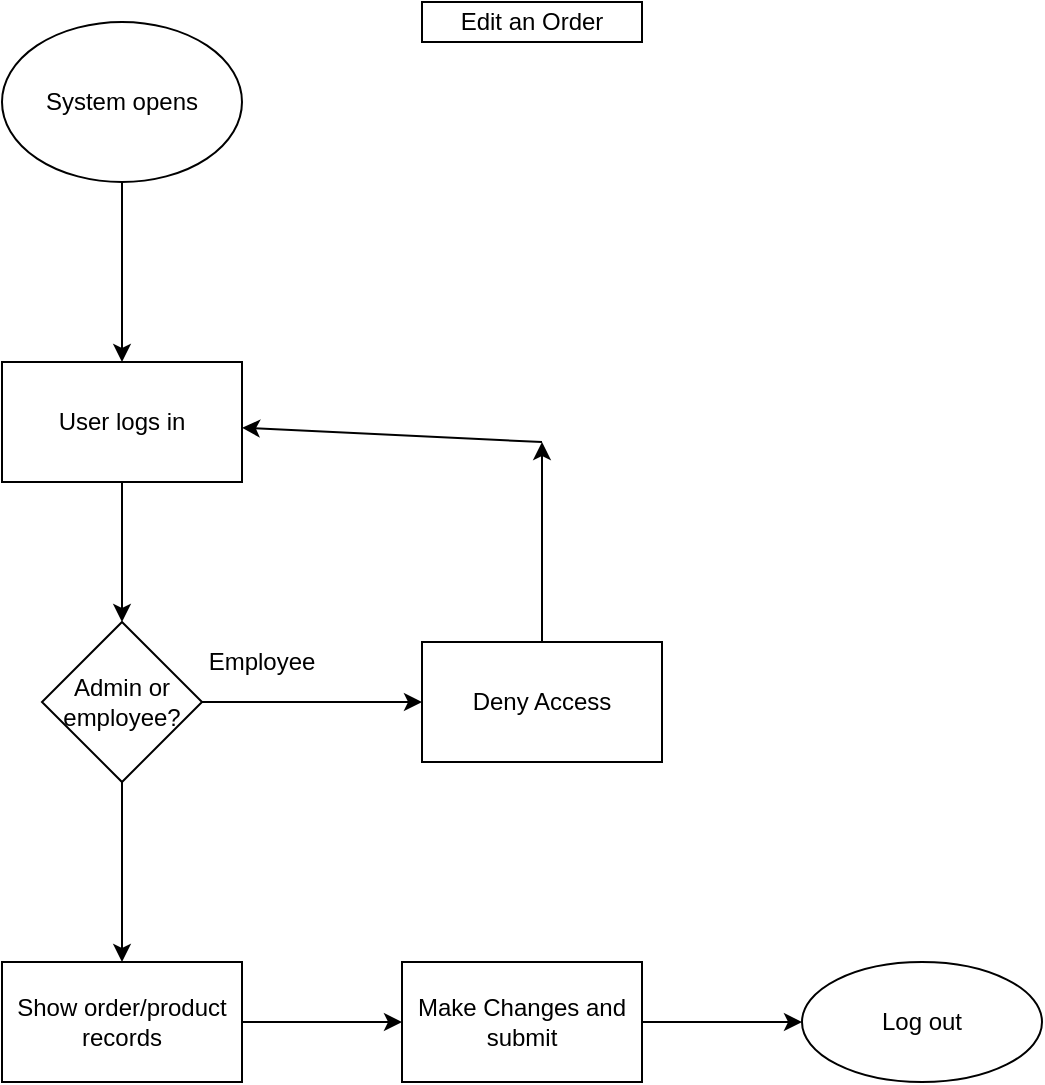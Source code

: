<mxfile version="14.6.13" type="google"><diagram id="g98E9384J7X-53oiuInQ" name="Page-1"><mxGraphModel dx="1038" dy="556" grid="1" gridSize="10" guides="1" tooltips="1" connect="1" arrows="1" fold="1" page="1" pageScale="1" pageWidth="1169" pageHeight="827" math="0" shadow="0"><root><mxCell id="0"/><mxCell id="1" parent="0"/><mxCell id="HhcadsCGl4JSlMUxY4AS-6" value="" style="edgeStyle=orthogonalEdgeStyle;rounded=0;orthogonalLoop=1;jettySize=auto;html=1;" edge="1" parent="1" source="HhcadsCGl4JSlMUxY4AS-1" target="HhcadsCGl4JSlMUxY4AS-5"><mxGeometry relative="1" as="geometry"/></mxCell><mxCell id="HhcadsCGl4JSlMUxY4AS-1" value="System opens" style="ellipse;whiteSpace=wrap;html=1;" vertex="1" parent="1"><mxGeometry x="260" y="70" width="120" height="80" as="geometry"/></mxCell><mxCell id="HhcadsCGl4JSlMUxY4AS-3" value="Edit an Order" style="text;html=1;fillColor=none;align=center;verticalAlign=middle;whiteSpace=wrap;rounded=0;strokeColor=#000000;" vertex="1" parent="1"><mxGeometry x="470" y="60" width="110" height="20" as="geometry"/></mxCell><mxCell id="HhcadsCGl4JSlMUxY4AS-8" value="" style="edgeStyle=orthogonalEdgeStyle;rounded=0;orthogonalLoop=1;jettySize=auto;html=1;" edge="1" parent="1" source="HhcadsCGl4JSlMUxY4AS-5" target="HhcadsCGl4JSlMUxY4AS-7"><mxGeometry relative="1" as="geometry"/></mxCell><mxCell id="HhcadsCGl4JSlMUxY4AS-5" value="User logs in" style="whiteSpace=wrap;html=1;" vertex="1" parent="1"><mxGeometry x="260" y="240" width="120" height="60" as="geometry"/></mxCell><mxCell id="HhcadsCGl4JSlMUxY4AS-15" value="" style="edgeStyle=orthogonalEdgeStyle;rounded=0;orthogonalLoop=1;jettySize=auto;html=1;" edge="1" parent="1" source="HhcadsCGl4JSlMUxY4AS-7" target="HhcadsCGl4JSlMUxY4AS-14"><mxGeometry relative="1" as="geometry"/></mxCell><mxCell id="HhcadsCGl4JSlMUxY4AS-19" value="" style="edgeStyle=orthogonalEdgeStyle;rounded=0;orthogonalLoop=1;jettySize=auto;html=1;" edge="1" parent="1" source="HhcadsCGl4JSlMUxY4AS-7" target="HhcadsCGl4JSlMUxY4AS-18"><mxGeometry relative="1" as="geometry"/></mxCell><mxCell id="HhcadsCGl4JSlMUxY4AS-7" value="Admin or employee?" style="rhombus;whiteSpace=wrap;html=1;" vertex="1" parent="1"><mxGeometry x="280" y="370" width="80" height="80" as="geometry"/></mxCell><mxCell id="HhcadsCGl4JSlMUxY4AS-11" value="Employee" style="text;html=1;strokeColor=none;fillColor=none;align=center;verticalAlign=middle;whiteSpace=wrap;rounded=0;" vertex="1" parent="1"><mxGeometry x="370" y="380" width="40" height="20" as="geometry"/></mxCell><mxCell id="HhcadsCGl4JSlMUxY4AS-16" style="edgeStyle=orthogonalEdgeStyle;rounded=0;orthogonalLoop=1;jettySize=auto;html=1;" edge="1" parent="1" source="HhcadsCGl4JSlMUxY4AS-14"><mxGeometry relative="1" as="geometry"><mxPoint x="530" y="280" as="targetPoint"/></mxGeometry></mxCell><mxCell id="HhcadsCGl4JSlMUxY4AS-14" value="Deny Access" style="whiteSpace=wrap;html=1;" vertex="1" parent="1"><mxGeometry x="470" y="380" width="120" height="60" as="geometry"/></mxCell><mxCell id="HhcadsCGl4JSlMUxY4AS-17" value="" style="endArrow=classic;html=1;" edge="1" parent="1" target="HhcadsCGl4JSlMUxY4AS-5"><mxGeometry width="50" height="50" relative="1" as="geometry"><mxPoint x="530" y="280" as="sourcePoint"/><mxPoint x="590" y="240" as="targetPoint"/></mxGeometry></mxCell><mxCell id="HhcadsCGl4JSlMUxY4AS-21" value="" style="edgeStyle=orthogonalEdgeStyle;rounded=0;orthogonalLoop=1;jettySize=auto;html=1;" edge="1" parent="1" source="HhcadsCGl4JSlMUxY4AS-18" target="HhcadsCGl4JSlMUxY4AS-20"><mxGeometry relative="1" as="geometry"/></mxCell><mxCell id="HhcadsCGl4JSlMUxY4AS-18" value="Show order/product records" style="whiteSpace=wrap;html=1;" vertex="1" parent="1"><mxGeometry x="260" y="540" width="120" height="60" as="geometry"/></mxCell><mxCell id="HhcadsCGl4JSlMUxY4AS-23" value="" style="edgeStyle=orthogonalEdgeStyle;rounded=0;orthogonalLoop=1;jettySize=auto;html=1;" edge="1" parent="1" source="HhcadsCGl4JSlMUxY4AS-20" target="HhcadsCGl4JSlMUxY4AS-22"><mxGeometry relative="1" as="geometry"/></mxCell><mxCell id="HhcadsCGl4JSlMUxY4AS-20" value="Make Changes and submit" style="whiteSpace=wrap;html=1;" vertex="1" parent="1"><mxGeometry x="460" y="540" width="120" height="60" as="geometry"/></mxCell><mxCell id="HhcadsCGl4JSlMUxY4AS-22" value="Log out" style="ellipse;whiteSpace=wrap;html=1;" vertex="1" parent="1"><mxGeometry x="660" y="540" width="120" height="60" as="geometry"/></mxCell></root></mxGraphModel></diagram></mxfile>